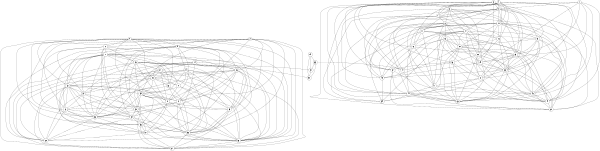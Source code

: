 graph { graph [size="4,4"]; node[shape=circle];
 0-- 9
 0--12
 0--28
 0--31
 0--32
 0--40
 0--42
 0--46
 0--48
 0--53
 0--58
 0--61
 1-- 5
 1--16
 1--25
 1--29
 1--38
 1--49
 1--63
 2-- 9
 2--12
 2--26
 2--28
 2--40
 2--42
 2--46
 2--55
 2--56
 2--58
 2--61
 3-- 5
 3-- 7
 3--10
 3--15
 3--29
 3--43
 3--44
 3--47
 3--60
 4-- 5
 4-- 7
 4--10
 4--16
 4--18
 4--25
 4--33
 4--37
 4--43
 4--44
 4--63
 5-- 7
 5-- 8
 5--10
 5--15
 5--17
 5--18
 5--25
 5--36
 5--44
 5--45
 5--60
 6-- 7
 6-- 8
 6--11
 6--17
 6--22
 6--25
 6--29
 6--33
 6--45
 7-- 8
 7--18
 7--37
 7--47
 7--49
 7--59
 8--11
 8--13
 8--17
 8--20
 8--25
 8--29
 8--37
 8--38
 8--41
 8--44
 8--47
 8--63
 9--21
 9--24
 9--26
 9--31
 9--40
 9--42
 9--50
 9--54
 9--56
 9--58
 9--62
10--11
10--15
10--16
10--18
10--20
10--22
10--33
10--43
10--45
10--59
10--60
11--15
11--16
11--20
11--41
11--43
11--45
11--59
12--21
12--23
12--26
12--34
12--50
12--53
12--54
13--16
13--20
13--25
13--33
13--43
13--44
13--47
13--49
13--59
14--26
14--27
14--34
14--48
14--53
14--54
14--57
14--58
15--20
15--25
15--33
15--38
15--43
15--60
15--63
16--22
16--41
16--44
16--45
17--18
17--20
17--22
17--33
17--37
17--38
17--41
17--45
17--49
17--63
18--20
18--33
18--38
18--63
19--35
19--51
19--52
20--25
20--29
20--36
20--41
20--45
20--49
20--63
21--23
21--28
21--30
21--31
21--32
21--34
21--46
21--48
21--50
21--53
21--55
21--58
21--62
22--33
22--36
22--43
22--60
22--63
23--27
23--31
23--39
23--40
23--50
23--51
23--52
23--56
23--58
23--61
24--28
24--30
24--39
24--48
24--53
24--56
24--58
24--61
24--62
25--29
25--33
25--38
25--43
25--44
25--49
26--28
26--42
26--46
26--48
26--53
26--56
26--57
26--58
26--62
27--28
27--30
27--34
27--39
27--40
27--48
27--53
27--58
28--30
28--31
28--32
28--34
28--39
28--40
28--53
28--61
29--33
29--45
29--49
29--63
30--39
30--40
30--56
30--58
31--34
31--39
31--42
31--46
31--50
31--53
31--54
31--55
31--57
31--58
31--61
31--62
32--42
32--56
32--61
33--38
33--45
33--49
33--60
33--63
34--46
34--53
34--54
34--58
34--62
35--47
35--51
35--52
36--37
36--38
36--47
36--49
36--63
37--43
37--44
37--60
38--41
38--49
38--59
39--40
39--42
39--48
39--50
39--53
39--55
39--56
40--48
40--50
40--55
40--57
40--58
41--43
41--44
42--46
42--54
42--56
42--58
43--49
43--60
43--63
44--49
44--59
44--60
44--63
45--59
46--53
46--54
46--57
46--62
47--63
48--56
48--61
48--62
49--60
50--53
50--54
50--56
50--57
50--58
51--52
53--56
53--57
53--62
54--55
54--56
54--58
54--62
55--56
55--57
55--61
56--58
56--61
57--61
57--62
58--61

}
